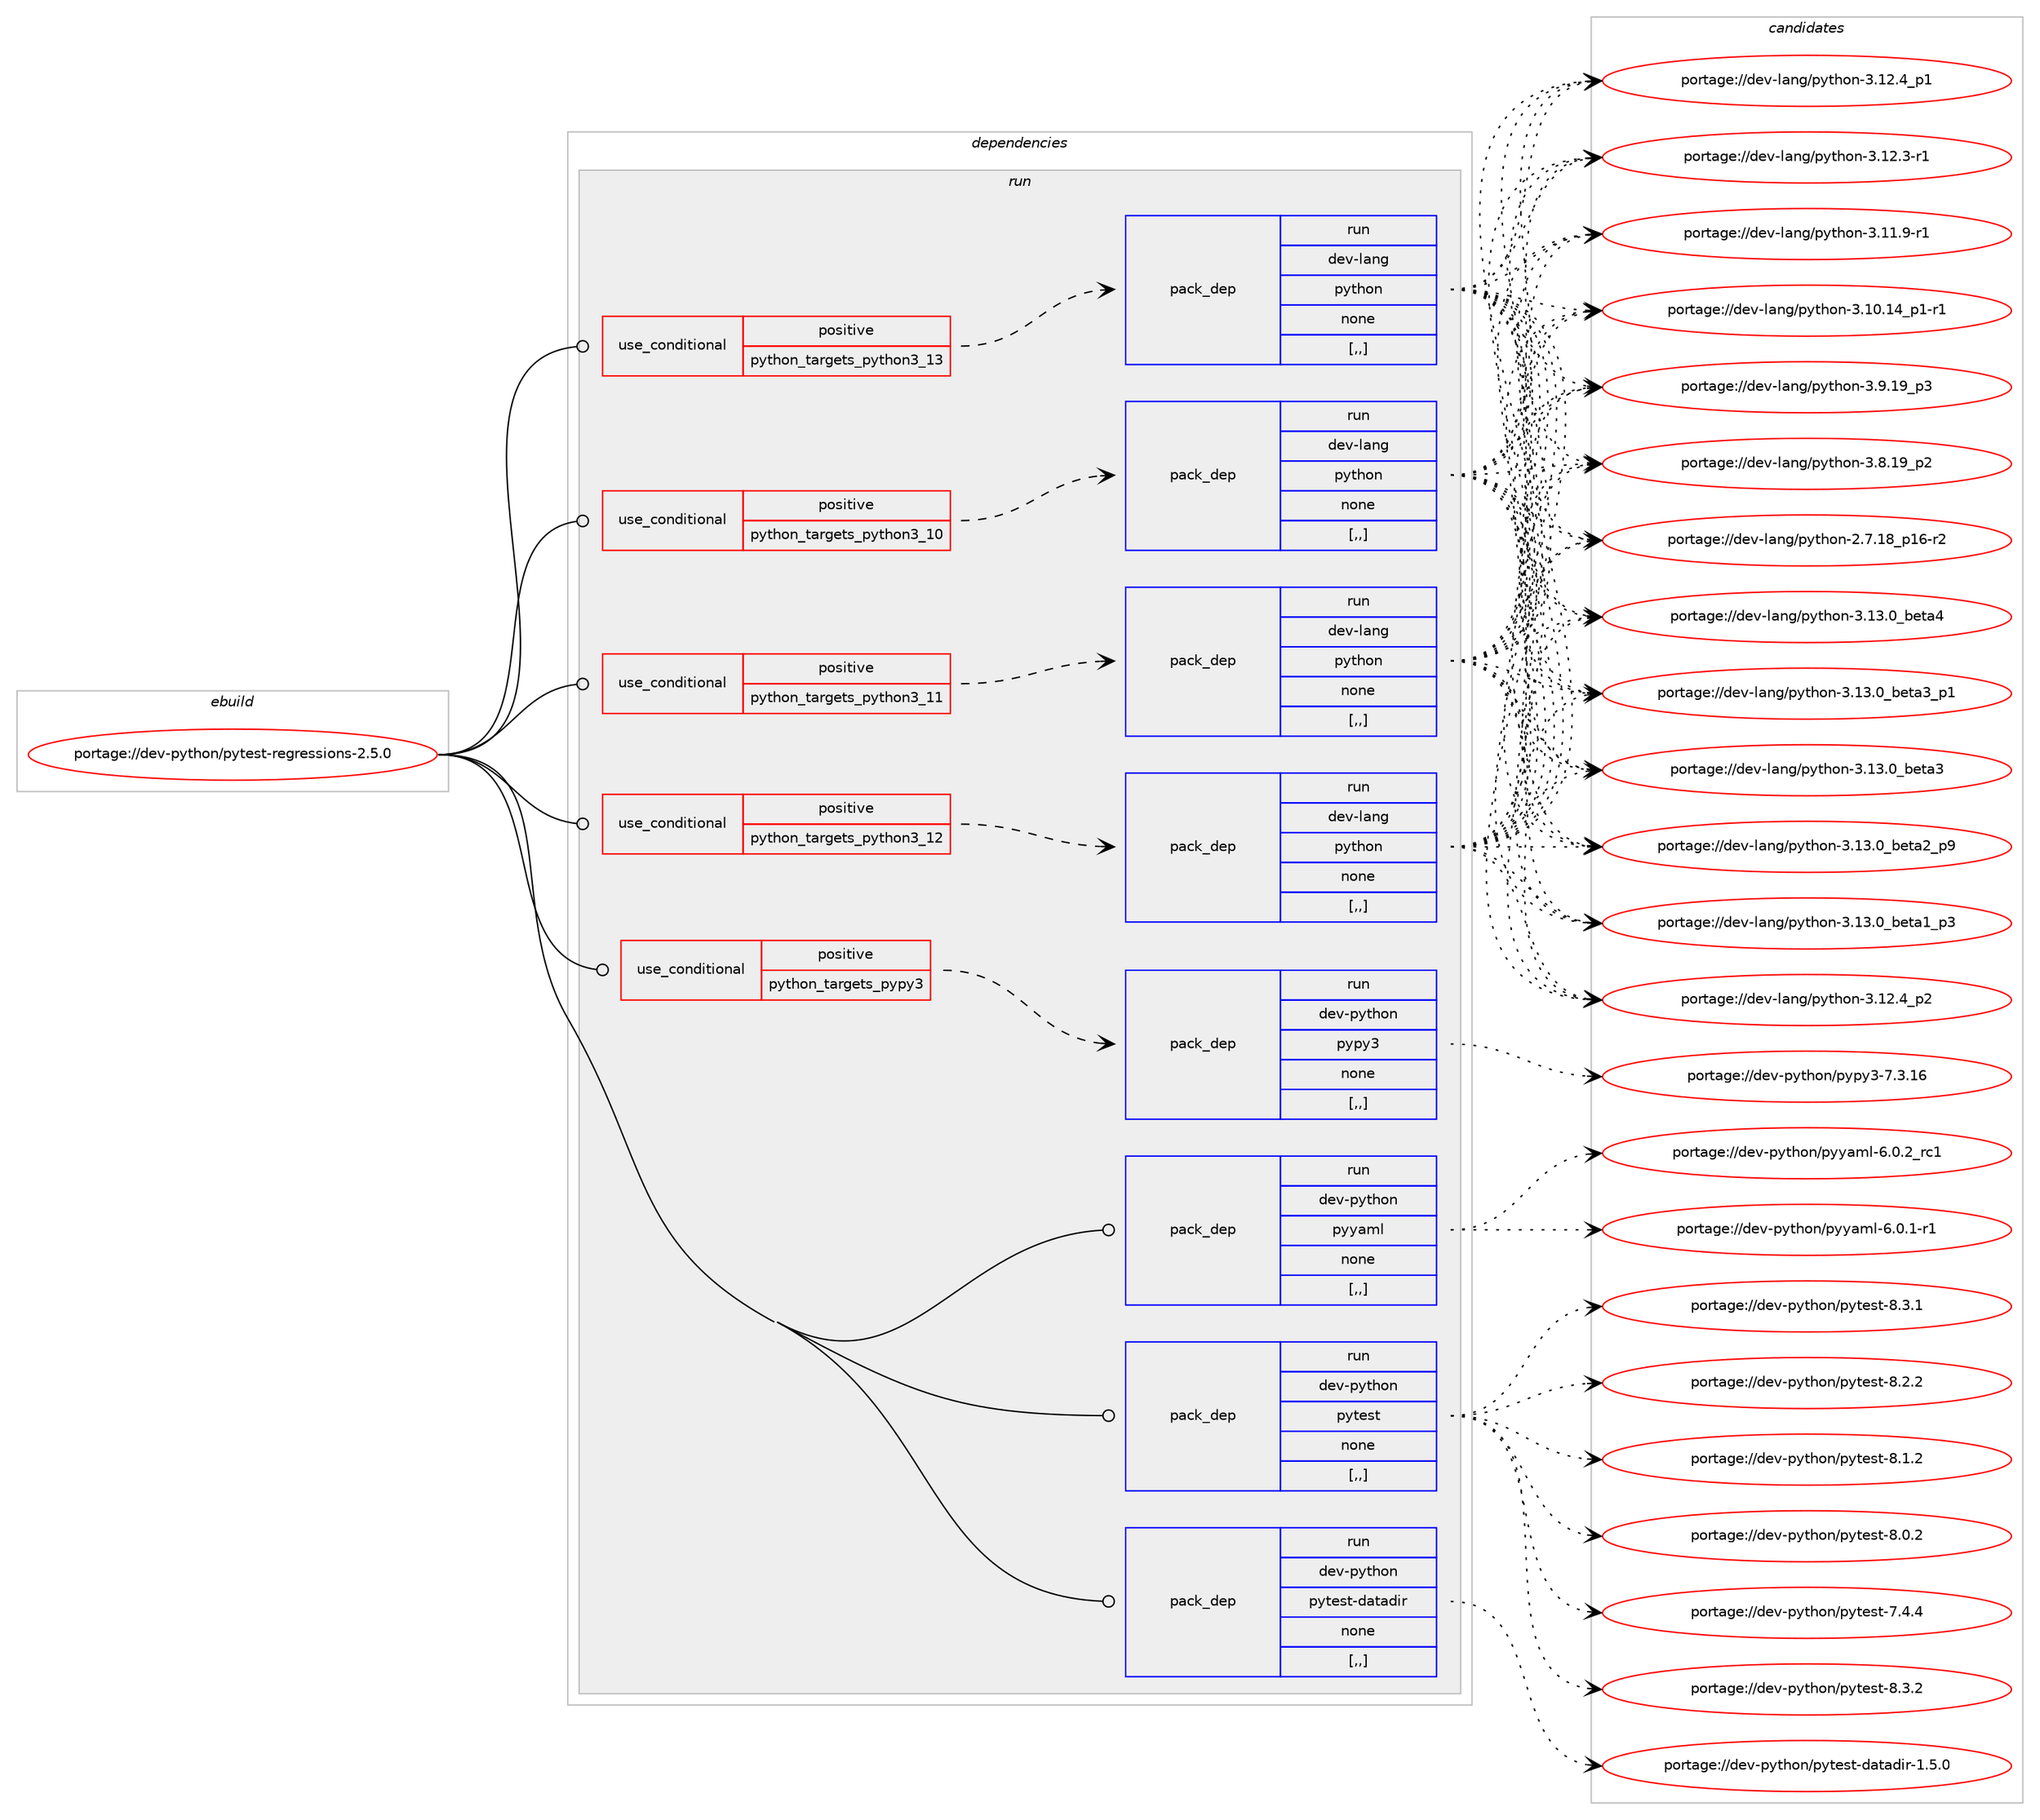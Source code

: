 digraph prolog {

# *************
# Graph options
# *************

newrank=true;
concentrate=true;
compound=true;
graph [rankdir=LR,fontname=Helvetica,fontsize=10,ranksep=1.5];#, ranksep=2.5, nodesep=0.2];
edge  [arrowhead=vee];
node  [fontname=Helvetica,fontsize=10];

# **********
# The ebuild
# **********

subgraph cluster_leftcol {
color=gray;
label=<<i>ebuild</i>>;
id [label="portage://dev-python/pytest-regressions-2.5.0", color=red, width=4, href="../dev-python/pytest-regressions-2.5.0.svg"];
}

# ****************
# The dependencies
# ****************

subgraph cluster_midcol {
color=gray;
label=<<i>dependencies</i>>;
subgraph cluster_compile {
fillcolor="#eeeeee";
style=filled;
label=<<i>compile</i>>;
}
subgraph cluster_compileandrun {
fillcolor="#eeeeee";
style=filled;
label=<<i>compile and run</i>>;
}
subgraph cluster_run {
fillcolor="#eeeeee";
style=filled;
label=<<i>run</i>>;
subgraph cond38078 {
dependency159566 [label=<<TABLE BORDER="0" CELLBORDER="1" CELLSPACING="0" CELLPADDING="4"><TR><TD ROWSPAN="3" CELLPADDING="10">use_conditional</TD></TR><TR><TD>positive</TD></TR><TR><TD>python_targets_pypy3</TD></TR></TABLE>>, shape=none, color=red];
subgraph pack120219 {
dependency159567 [label=<<TABLE BORDER="0" CELLBORDER="1" CELLSPACING="0" CELLPADDING="4" WIDTH="220"><TR><TD ROWSPAN="6" CELLPADDING="30">pack_dep</TD></TR><TR><TD WIDTH="110">run</TD></TR><TR><TD>dev-python</TD></TR><TR><TD>pypy3</TD></TR><TR><TD>none</TD></TR><TR><TD>[,,]</TD></TR></TABLE>>, shape=none, color=blue];
}
dependency159566:e -> dependency159567:w [weight=20,style="dashed",arrowhead="vee"];
}
id:e -> dependency159566:w [weight=20,style="solid",arrowhead="odot"];
subgraph cond38079 {
dependency159568 [label=<<TABLE BORDER="0" CELLBORDER="1" CELLSPACING="0" CELLPADDING="4"><TR><TD ROWSPAN="3" CELLPADDING="10">use_conditional</TD></TR><TR><TD>positive</TD></TR><TR><TD>python_targets_python3_10</TD></TR></TABLE>>, shape=none, color=red];
subgraph pack120220 {
dependency159569 [label=<<TABLE BORDER="0" CELLBORDER="1" CELLSPACING="0" CELLPADDING="4" WIDTH="220"><TR><TD ROWSPAN="6" CELLPADDING="30">pack_dep</TD></TR><TR><TD WIDTH="110">run</TD></TR><TR><TD>dev-lang</TD></TR><TR><TD>python</TD></TR><TR><TD>none</TD></TR><TR><TD>[,,]</TD></TR></TABLE>>, shape=none, color=blue];
}
dependency159568:e -> dependency159569:w [weight=20,style="dashed",arrowhead="vee"];
}
id:e -> dependency159568:w [weight=20,style="solid",arrowhead="odot"];
subgraph cond38080 {
dependency159570 [label=<<TABLE BORDER="0" CELLBORDER="1" CELLSPACING="0" CELLPADDING="4"><TR><TD ROWSPAN="3" CELLPADDING="10">use_conditional</TD></TR><TR><TD>positive</TD></TR><TR><TD>python_targets_python3_11</TD></TR></TABLE>>, shape=none, color=red];
subgraph pack120221 {
dependency159571 [label=<<TABLE BORDER="0" CELLBORDER="1" CELLSPACING="0" CELLPADDING="4" WIDTH="220"><TR><TD ROWSPAN="6" CELLPADDING="30">pack_dep</TD></TR><TR><TD WIDTH="110">run</TD></TR><TR><TD>dev-lang</TD></TR><TR><TD>python</TD></TR><TR><TD>none</TD></TR><TR><TD>[,,]</TD></TR></TABLE>>, shape=none, color=blue];
}
dependency159570:e -> dependency159571:w [weight=20,style="dashed",arrowhead="vee"];
}
id:e -> dependency159570:w [weight=20,style="solid",arrowhead="odot"];
subgraph cond38081 {
dependency159572 [label=<<TABLE BORDER="0" CELLBORDER="1" CELLSPACING="0" CELLPADDING="4"><TR><TD ROWSPAN="3" CELLPADDING="10">use_conditional</TD></TR><TR><TD>positive</TD></TR><TR><TD>python_targets_python3_12</TD></TR></TABLE>>, shape=none, color=red];
subgraph pack120222 {
dependency159573 [label=<<TABLE BORDER="0" CELLBORDER="1" CELLSPACING="0" CELLPADDING="4" WIDTH="220"><TR><TD ROWSPAN="6" CELLPADDING="30">pack_dep</TD></TR><TR><TD WIDTH="110">run</TD></TR><TR><TD>dev-lang</TD></TR><TR><TD>python</TD></TR><TR><TD>none</TD></TR><TR><TD>[,,]</TD></TR></TABLE>>, shape=none, color=blue];
}
dependency159572:e -> dependency159573:w [weight=20,style="dashed",arrowhead="vee"];
}
id:e -> dependency159572:w [weight=20,style="solid",arrowhead="odot"];
subgraph cond38082 {
dependency159574 [label=<<TABLE BORDER="0" CELLBORDER="1" CELLSPACING="0" CELLPADDING="4"><TR><TD ROWSPAN="3" CELLPADDING="10">use_conditional</TD></TR><TR><TD>positive</TD></TR><TR><TD>python_targets_python3_13</TD></TR></TABLE>>, shape=none, color=red];
subgraph pack120223 {
dependency159575 [label=<<TABLE BORDER="0" CELLBORDER="1" CELLSPACING="0" CELLPADDING="4" WIDTH="220"><TR><TD ROWSPAN="6" CELLPADDING="30">pack_dep</TD></TR><TR><TD WIDTH="110">run</TD></TR><TR><TD>dev-lang</TD></TR><TR><TD>python</TD></TR><TR><TD>none</TD></TR><TR><TD>[,,]</TD></TR></TABLE>>, shape=none, color=blue];
}
dependency159574:e -> dependency159575:w [weight=20,style="dashed",arrowhead="vee"];
}
id:e -> dependency159574:w [weight=20,style="solid",arrowhead="odot"];
subgraph pack120224 {
dependency159576 [label=<<TABLE BORDER="0" CELLBORDER="1" CELLSPACING="0" CELLPADDING="4" WIDTH="220"><TR><TD ROWSPAN="6" CELLPADDING="30">pack_dep</TD></TR><TR><TD WIDTH="110">run</TD></TR><TR><TD>dev-python</TD></TR><TR><TD>pytest</TD></TR><TR><TD>none</TD></TR><TR><TD>[,,]</TD></TR></TABLE>>, shape=none, color=blue];
}
id:e -> dependency159576:w [weight=20,style="solid",arrowhead="odot"];
subgraph pack120225 {
dependency159577 [label=<<TABLE BORDER="0" CELLBORDER="1" CELLSPACING="0" CELLPADDING="4" WIDTH="220"><TR><TD ROWSPAN="6" CELLPADDING="30">pack_dep</TD></TR><TR><TD WIDTH="110">run</TD></TR><TR><TD>dev-python</TD></TR><TR><TD>pytest-datadir</TD></TR><TR><TD>none</TD></TR><TR><TD>[,,]</TD></TR></TABLE>>, shape=none, color=blue];
}
id:e -> dependency159577:w [weight=20,style="solid",arrowhead="odot"];
subgraph pack120226 {
dependency159578 [label=<<TABLE BORDER="0" CELLBORDER="1" CELLSPACING="0" CELLPADDING="4" WIDTH="220"><TR><TD ROWSPAN="6" CELLPADDING="30">pack_dep</TD></TR><TR><TD WIDTH="110">run</TD></TR><TR><TD>dev-python</TD></TR><TR><TD>pyyaml</TD></TR><TR><TD>none</TD></TR><TR><TD>[,,]</TD></TR></TABLE>>, shape=none, color=blue];
}
id:e -> dependency159578:w [weight=20,style="solid",arrowhead="odot"];
}
}

# **************
# The candidates
# **************

subgraph cluster_choices {
rank=same;
color=gray;
label=<<i>candidates</i>>;

subgraph choice120219 {
color=black;
nodesep=1;
choice10010111845112121116104111110471121211121215145554651464954 [label="portage://dev-python/pypy3-7.3.16", color=red, width=4,href="../dev-python/pypy3-7.3.16.svg"];
dependency159567:e -> choice10010111845112121116104111110471121211121215145554651464954:w [style=dotted,weight="100"];
}
subgraph choice120220 {
color=black;
nodesep=1;
choice1001011184510897110103471121211161041111104551464951464895981011169752 [label="portage://dev-lang/python-3.13.0_beta4", color=red, width=4,href="../dev-lang/python-3.13.0_beta4.svg"];
choice10010111845108971101034711212111610411111045514649514648959810111697519511249 [label="portage://dev-lang/python-3.13.0_beta3_p1", color=red, width=4,href="../dev-lang/python-3.13.0_beta3_p1.svg"];
choice1001011184510897110103471121211161041111104551464951464895981011169751 [label="portage://dev-lang/python-3.13.0_beta3", color=red, width=4,href="../dev-lang/python-3.13.0_beta3.svg"];
choice10010111845108971101034711212111610411111045514649514648959810111697509511257 [label="portage://dev-lang/python-3.13.0_beta2_p9", color=red, width=4,href="../dev-lang/python-3.13.0_beta2_p9.svg"];
choice10010111845108971101034711212111610411111045514649514648959810111697499511251 [label="portage://dev-lang/python-3.13.0_beta1_p3", color=red, width=4,href="../dev-lang/python-3.13.0_beta1_p3.svg"];
choice100101118451089711010347112121116104111110455146495046529511250 [label="portage://dev-lang/python-3.12.4_p2", color=red, width=4,href="../dev-lang/python-3.12.4_p2.svg"];
choice100101118451089711010347112121116104111110455146495046529511249 [label="portage://dev-lang/python-3.12.4_p1", color=red, width=4,href="../dev-lang/python-3.12.4_p1.svg"];
choice100101118451089711010347112121116104111110455146495046514511449 [label="portage://dev-lang/python-3.12.3-r1", color=red, width=4,href="../dev-lang/python-3.12.3-r1.svg"];
choice100101118451089711010347112121116104111110455146494946574511449 [label="portage://dev-lang/python-3.11.9-r1", color=red, width=4,href="../dev-lang/python-3.11.9-r1.svg"];
choice100101118451089711010347112121116104111110455146494846495295112494511449 [label="portage://dev-lang/python-3.10.14_p1-r1", color=red, width=4,href="../dev-lang/python-3.10.14_p1-r1.svg"];
choice100101118451089711010347112121116104111110455146574649579511251 [label="portage://dev-lang/python-3.9.19_p3", color=red, width=4,href="../dev-lang/python-3.9.19_p3.svg"];
choice100101118451089711010347112121116104111110455146564649579511250 [label="portage://dev-lang/python-3.8.19_p2", color=red, width=4,href="../dev-lang/python-3.8.19_p2.svg"];
choice100101118451089711010347112121116104111110455046554649569511249544511450 [label="portage://dev-lang/python-2.7.18_p16-r2", color=red, width=4,href="../dev-lang/python-2.7.18_p16-r2.svg"];
dependency159569:e -> choice1001011184510897110103471121211161041111104551464951464895981011169752:w [style=dotted,weight="100"];
dependency159569:e -> choice10010111845108971101034711212111610411111045514649514648959810111697519511249:w [style=dotted,weight="100"];
dependency159569:e -> choice1001011184510897110103471121211161041111104551464951464895981011169751:w [style=dotted,weight="100"];
dependency159569:e -> choice10010111845108971101034711212111610411111045514649514648959810111697509511257:w [style=dotted,weight="100"];
dependency159569:e -> choice10010111845108971101034711212111610411111045514649514648959810111697499511251:w [style=dotted,weight="100"];
dependency159569:e -> choice100101118451089711010347112121116104111110455146495046529511250:w [style=dotted,weight="100"];
dependency159569:e -> choice100101118451089711010347112121116104111110455146495046529511249:w [style=dotted,weight="100"];
dependency159569:e -> choice100101118451089711010347112121116104111110455146495046514511449:w [style=dotted,weight="100"];
dependency159569:e -> choice100101118451089711010347112121116104111110455146494946574511449:w [style=dotted,weight="100"];
dependency159569:e -> choice100101118451089711010347112121116104111110455146494846495295112494511449:w [style=dotted,weight="100"];
dependency159569:e -> choice100101118451089711010347112121116104111110455146574649579511251:w [style=dotted,weight="100"];
dependency159569:e -> choice100101118451089711010347112121116104111110455146564649579511250:w [style=dotted,weight="100"];
dependency159569:e -> choice100101118451089711010347112121116104111110455046554649569511249544511450:w [style=dotted,weight="100"];
}
subgraph choice120221 {
color=black;
nodesep=1;
choice1001011184510897110103471121211161041111104551464951464895981011169752 [label="portage://dev-lang/python-3.13.0_beta4", color=red, width=4,href="../dev-lang/python-3.13.0_beta4.svg"];
choice10010111845108971101034711212111610411111045514649514648959810111697519511249 [label="portage://dev-lang/python-3.13.0_beta3_p1", color=red, width=4,href="../dev-lang/python-3.13.0_beta3_p1.svg"];
choice1001011184510897110103471121211161041111104551464951464895981011169751 [label="portage://dev-lang/python-3.13.0_beta3", color=red, width=4,href="../dev-lang/python-3.13.0_beta3.svg"];
choice10010111845108971101034711212111610411111045514649514648959810111697509511257 [label="portage://dev-lang/python-3.13.0_beta2_p9", color=red, width=4,href="../dev-lang/python-3.13.0_beta2_p9.svg"];
choice10010111845108971101034711212111610411111045514649514648959810111697499511251 [label="portage://dev-lang/python-3.13.0_beta1_p3", color=red, width=4,href="../dev-lang/python-3.13.0_beta1_p3.svg"];
choice100101118451089711010347112121116104111110455146495046529511250 [label="portage://dev-lang/python-3.12.4_p2", color=red, width=4,href="../dev-lang/python-3.12.4_p2.svg"];
choice100101118451089711010347112121116104111110455146495046529511249 [label="portage://dev-lang/python-3.12.4_p1", color=red, width=4,href="../dev-lang/python-3.12.4_p1.svg"];
choice100101118451089711010347112121116104111110455146495046514511449 [label="portage://dev-lang/python-3.12.3-r1", color=red, width=4,href="../dev-lang/python-3.12.3-r1.svg"];
choice100101118451089711010347112121116104111110455146494946574511449 [label="portage://dev-lang/python-3.11.9-r1", color=red, width=4,href="../dev-lang/python-3.11.9-r1.svg"];
choice100101118451089711010347112121116104111110455146494846495295112494511449 [label="portage://dev-lang/python-3.10.14_p1-r1", color=red, width=4,href="../dev-lang/python-3.10.14_p1-r1.svg"];
choice100101118451089711010347112121116104111110455146574649579511251 [label="portage://dev-lang/python-3.9.19_p3", color=red, width=4,href="../dev-lang/python-3.9.19_p3.svg"];
choice100101118451089711010347112121116104111110455146564649579511250 [label="portage://dev-lang/python-3.8.19_p2", color=red, width=4,href="../dev-lang/python-3.8.19_p2.svg"];
choice100101118451089711010347112121116104111110455046554649569511249544511450 [label="portage://dev-lang/python-2.7.18_p16-r2", color=red, width=4,href="../dev-lang/python-2.7.18_p16-r2.svg"];
dependency159571:e -> choice1001011184510897110103471121211161041111104551464951464895981011169752:w [style=dotted,weight="100"];
dependency159571:e -> choice10010111845108971101034711212111610411111045514649514648959810111697519511249:w [style=dotted,weight="100"];
dependency159571:e -> choice1001011184510897110103471121211161041111104551464951464895981011169751:w [style=dotted,weight="100"];
dependency159571:e -> choice10010111845108971101034711212111610411111045514649514648959810111697509511257:w [style=dotted,weight="100"];
dependency159571:e -> choice10010111845108971101034711212111610411111045514649514648959810111697499511251:w [style=dotted,weight="100"];
dependency159571:e -> choice100101118451089711010347112121116104111110455146495046529511250:w [style=dotted,weight="100"];
dependency159571:e -> choice100101118451089711010347112121116104111110455146495046529511249:w [style=dotted,weight="100"];
dependency159571:e -> choice100101118451089711010347112121116104111110455146495046514511449:w [style=dotted,weight="100"];
dependency159571:e -> choice100101118451089711010347112121116104111110455146494946574511449:w [style=dotted,weight="100"];
dependency159571:e -> choice100101118451089711010347112121116104111110455146494846495295112494511449:w [style=dotted,weight="100"];
dependency159571:e -> choice100101118451089711010347112121116104111110455146574649579511251:w [style=dotted,weight="100"];
dependency159571:e -> choice100101118451089711010347112121116104111110455146564649579511250:w [style=dotted,weight="100"];
dependency159571:e -> choice100101118451089711010347112121116104111110455046554649569511249544511450:w [style=dotted,weight="100"];
}
subgraph choice120222 {
color=black;
nodesep=1;
choice1001011184510897110103471121211161041111104551464951464895981011169752 [label="portage://dev-lang/python-3.13.0_beta4", color=red, width=4,href="../dev-lang/python-3.13.0_beta4.svg"];
choice10010111845108971101034711212111610411111045514649514648959810111697519511249 [label="portage://dev-lang/python-3.13.0_beta3_p1", color=red, width=4,href="../dev-lang/python-3.13.0_beta3_p1.svg"];
choice1001011184510897110103471121211161041111104551464951464895981011169751 [label="portage://dev-lang/python-3.13.0_beta3", color=red, width=4,href="../dev-lang/python-3.13.0_beta3.svg"];
choice10010111845108971101034711212111610411111045514649514648959810111697509511257 [label="portage://dev-lang/python-3.13.0_beta2_p9", color=red, width=4,href="../dev-lang/python-3.13.0_beta2_p9.svg"];
choice10010111845108971101034711212111610411111045514649514648959810111697499511251 [label="portage://dev-lang/python-3.13.0_beta1_p3", color=red, width=4,href="../dev-lang/python-3.13.0_beta1_p3.svg"];
choice100101118451089711010347112121116104111110455146495046529511250 [label="portage://dev-lang/python-3.12.4_p2", color=red, width=4,href="../dev-lang/python-3.12.4_p2.svg"];
choice100101118451089711010347112121116104111110455146495046529511249 [label="portage://dev-lang/python-3.12.4_p1", color=red, width=4,href="../dev-lang/python-3.12.4_p1.svg"];
choice100101118451089711010347112121116104111110455146495046514511449 [label="portage://dev-lang/python-3.12.3-r1", color=red, width=4,href="../dev-lang/python-3.12.3-r1.svg"];
choice100101118451089711010347112121116104111110455146494946574511449 [label="portage://dev-lang/python-3.11.9-r1", color=red, width=4,href="../dev-lang/python-3.11.9-r1.svg"];
choice100101118451089711010347112121116104111110455146494846495295112494511449 [label="portage://dev-lang/python-3.10.14_p1-r1", color=red, width=4,href="../dev-lang/python-3.10.14_p1-r1.svg"];
choice100101118451089711010347112121116104111110455146574649579511251 [label="portage://dev-lang/python-3.9.19_p3", color=red, width=4,href="../dev-lang/python-3.9.19_p3.svg"];
choice100101118451089711010347112121116104111110455146564649579511250 [label="portage://dev-lang/python-3.8.19_p2", color=red, width=4,href="../dev-lang/python-3.8.19_p2.svg"];
choice100101118451089711010347112121116104111110455046554649569511249544511450 [label="portage://dev-lang/python-2.7.18_p16-r2", color=red, width=4,href="../dev-lang/python-2.7.18_p16-r2.svg"];
dependency159573:e -> choice1001011184510897110103471121211161041111104551464951464895981011169752:w [style=dotted,weight="100"];
dependency159573:e -> choice10010111845108971101034711212111610411111045514649514648959810111697519511249:w [style=dotted,weight="100"];
dependency159573:e -> choice1001011184510897110103471121211161041111104551464951464895981011169751:w [style=dotted,weight="100"];
dependency159573:e -> choice10010111845108971101034711212111610411111045514649514648959810111697509511257:w [style=dotted,weight="100"];
dependency159573:e -> choice10010111845108971101034711212111610411111045514649514648959810111697499511251:w [style=dotted,weight="100"];
dependency159573:e -> choice100101118451089711010347112121116104111110455146495046529511250:w [style=dotted,weight="100"];
dependency159573:e -> choice100101118451089711010347112121116104111110455146495046529511249:w [style=dotted,weight="100"];
dependency159573:e -> choice100101118451089711010347112121116104111110455146495046514511449:w [style=dotted,weight="100"];
dependency159573:e -> choice100101118451089711010347112121116104111110455146494946574511449:w [style=dotted,weight="100"];
dependency159573:e -> choice100101118451089711010347112121116104111110455146494846495295112494511449:w [style=dotted,weight="100"];
dependency159573:e -> choice100101118451089711010347112121116104111110455146574649579511251:w [style=dotted,weight="100"];
dependency159573:e -> choice100101118451089711010347112121116104111110455146564649579511250:w [style=dotted,weight="100"];
dependency159573:e -> choice100101118451089711010347112121116104111110455046554649569511249544511450:w [style=dotted,weight="100"];
}
subgraph choice120223 {
color=black;
nodesep=1;
choice1001011184510897110103471121211161041111104551464951464895981011169752 [label="portage://dev-lang/python-3.13.0_beta4", color=red, width=4,href="../dev-lang/python-3.13.0_beta4.svg"];
choice10010111845108971101034711212111610411111045514649514648959810111697519511249 [label="portage://dev-lang/python-3.13.0_beta3_p1", color=red, width=4,href="../dev-lang/python-3.13.0_beta3_p1.svg"];
choice1001011184510897110103471121211161041111104551464951464895981011169751 [label="portage://dev-lang/python-3.13.0_beta3", color=red, width=4,href="../dev-lang/python-3.13.0_beta3.svg"];
choice10010111845108971101034711212111610411111045514649514648959810111697509511257 [label="portage://dev-lang/python-3.13.0_beta2_p9", color=red, width=4,href="../dev-lang/python-3.13.0_beta2_p9.svg"];
choice10010111845108971101034711212111610411111045514649514648959810111697499511251 [label="portage://dev-lang/python-3.13.0_beta1_p3", color=red, width=4,href="../dev-lang/python-3.13.0_beta1_p3.svg"];
choice100101118451089711010347112121116104111110455146495046529511250 [label="portage://dev-lang/python-3.12.4_p2", color=red, width=4,href="../dev-lang/python-3.12.4_p2.svg"];
choice100101118451089711010347112121116104111110455146495046529511249 [label="portage://dev-lang/python-3.12.4_p1", color=red, width=4,href="../dev-lang/python-3.12.4_p1.svg"];
choice100101118451089711010347112121116104111110455146495046514511449 [label="portage://dev-lang/python-3.12.3-r1", color=red, width=4,href="../dev-lang/python-3.12.3-r1.svg"];
choice100101118451089711010347112121116104111110455146494946574511449 [label="portage://dev-lang/python-3.11.9-r1", color=red, width=4,href="../dev-lang/python-3.11.9-r1.svg"];
choice100101118451089711010347112121116104111110455146494846495295112494511449 [label="portage://dev-lang/python-3.10.14_p1-r1", color=red, width=4,href="../dev-lang/python-3.10.14_p1-r1.svg"];
choice100101118451089711010347112121116104111110455146574649579511251 [label="portage://dev-lang/python-3.9.19_p3", color=red, width=4,href="../dev-lang/python-3.9.19_p3.svg"];
choice100101118451089711010347112121116104111110455146564649579511250 [label="portage://dev-lang/python-3.8.19_p2", color=red, width=4,href="../dev-lang/python-3.8.19_p2.svg"];
choice100101118451089711010347112121116104111110455046554649569511249544511450 [label="portage://dev-lang/python-2.7.18_p16-r2", color=red, width=4,href="../dev-lang/python-2.7.18_p16-r2.svg"];
dependency159575:e -> choice1001011184510897110103471121211161041111104551464951464895981011169752:w [style=dotted,weight="100"];
dependency159575:e -> choice10010111845108971101034711212111610411111045514649514648959810111697519511249:w [style=dotted,weight="100"];
dependency159575:e -> choice1001011184510897110103471121211161041111104551464951464895981011169751:w [style=dotted,weight="100"];
dependency159575:e -> choice10010111845108971101034711212111610411111045514649514648959810111697509511257:w [style=dotted,weight="100"];
dependency159575:e -> choice10010111845108971101034711212111610411111045514649514648959810111697499511251:w [style=dotted,weight="100"];
dependency159575:e -> choice100101118451089711010347112121116104111110455146495046529511250:w [style=dotted,weight="100"];
dependency159575:e -> choice100101118451089711010347112121116104111110455146495046529511249:w [style=dotted,weight="100"];
dependency159575:e -> choice100101118451089711010347112121116104111110455146495046514511449:w [style=dotted,weight="100"];
dependency159575:e -> choice100101118451089711010347112121116104111110455146494946574511449:w [style=dotted,weight="100"];
dependency159575:e -> choice100101118451089711010347112121116104111110455146494846495295112494511449:w [style=dotted,weight="100"];
dependency159575:e -> choice100101118451089711010347112121116104111110455146574649579511251:w [style=dotted,weight="100"];
dependency159575:e -> choice100101118451089711010347112121116104111110455146564649579511250:w [style=dotted,weight="100"];
dependency159575:e -> choice100101118451089711010347112121116104111110455046554649569511249544511450:w [style=dotted,weight="100"];
}
subgraph choice120224 {
color=black;
nodesep=1;
choice1001011184511212111610411111047112121116101115116455646514650 [label="portage://dev-python/pytest-8.3.2", color=red, width=4,href="../dev-python/pytest-8.3.2.svg"];
choice1001011184511212111610411111047112121116101115116455646514649 [label="portage://dev-python/pytest-8.3.1", color=red, width=4,href="../dev-python/pytest-8.3.1.svg"];
choice1001011184511212111610411111047112121116101115116455646504650 [label="portage://dev-python/pytest-8.2.2", color=red, width=4,href="../dev-python/pytest-8.2.2.svg"];
choice1001011184511212111610411111047112121116101115116455646494650 [label="portage://dev-python/pytest-8.1.2", color=red, width=4,href="../dev-python/pytest-8.1.2.svg"];
choice1001011184511212111610411111047112121116101115116455646484650 [label="portage://dev-python/pytest-8.0.2", color=red, width=4,href="../dev-python/pytest-8.0.2.svg"];
choice1001011184511212111610411111047112121116101115116455546524652 [label="portage://dev-python/pytest-7.4.4", color=red, width=4,href="../dev-python/pytest-7.4.4.svg"];
dependency159576:e -> choice1001011184511212111610411111047112121116101115116455646514650:w [style=dotted,weight="100"];
dependency159576:e -> choice1001011184511212111610411111047112121116101115116455646514649:w [style=dotted,weight="100"];
dependency159576:e -> choice1001011184511212111610411111047112121116101115116455646504650:w [style=dotted,weight="100"];
dependency159576:e -> choice1001011184511212111610411111047112121116101115116455646494650:w [style=dotted,weight="100"];
dependency159576:e -> choice1001011184511212111610411111047112121116101115116455646484650:w [style=dotted,weight="100"];
dependency159576:e -> choice1001011184511212111610411111047112121116101115116455546524652:w [style=dotted,weight="100"];
}
subgraph choice120225 {
color=black;
nodesep=1;
choice1001011184511212111610411111047112121116101115116451009711697100105114454946534648 [label="portage://dev-python/pytest-datadir-1.5.0", color=red, width=4,href="../dev-python/pytest-datadir-1.5.0.svg"];
dependency159577:e -> choice1001011184511212111610411111047112121116101115116451009711697100105114454946534648:w [style=dotted,weight="100"];
}
subgraph choice120226 {
color=black;
nodesep=1;
choice100101118451121211161041111104711212112197109108455446484650951149949 [label="portage://dev-python/pyyaml-6.0.2_rc1", color=red, width=4,href="../dev-python/pyyaml-6.0.2_rc1.svg"];
choice1001011184511212111610411111047112121121971091084554464846494511449 [label="portage://dev-python/pyyaml-6.0.1-r1", color=red, width=4,href="../dev-python/pyyaml-6.0.1-r1.svg"];
dependency159578:e -> choice100101118451121211161041111104711212112197109108455446484650951149949:w [style=dotted,weight="100"];
dependency159578:e -> choice1001011184511212111610411111047112121121971091084554464846494511449:w [style=dotted,weight="100"];
}
}

}
